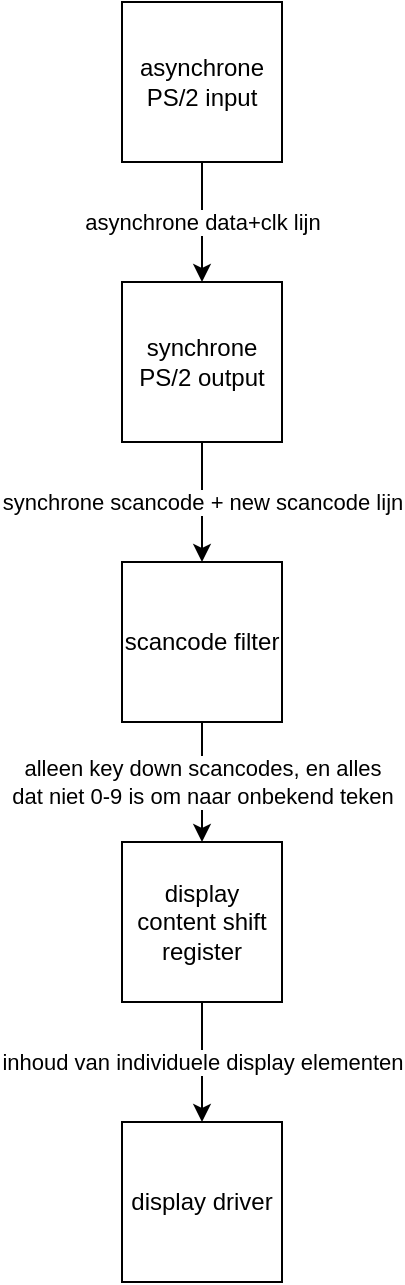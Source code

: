 <mxfile version="20.8.16" type="device"><diagram name="keyboard" id="wNgQwb9OnVU1JmxDM4HV"><mxGraphModel dx="1414" dy="867" grid="1" gridSize="10" guides="1" tooltips="1" connect="1" arrows="1" fold="1" page="1" pageScale="1" pageWidth="850" pageHeight="1100" math="0" shadow="0"><root><mxCell id="0"/><mxCell id="1" parent="0"/><mxCell id="4RS3RslXYBKDDoYzkaG2-6" value="asynchrone data+clk lijn" style="edgeStyle=orthogonalEdgeStyle;rounded=0;orthogonalLoop=1;jettySize=auto;html=1;" edge="1" parent="1" source="4RS3RslXYBKDDoYzkaG2-1" target="4RS3RslXYBKDDoYzkaG2-2"><mxGeometry relative="1" as="geometry"/></mxCell><mxCell id="4RS3RslXYBKDDoYzkaG2-1" value="asynchrone PS/2 input" style="rounded=0;whiteSpace=wrap;html=1;" vertex="1" parent="1"><mxGeometry x="80" width="80" height="80" as="geometry"/></mxCell><mxCell id="4RS3RslXYBKDDoYzkaG2-7" value="synchrone scancode + new scancode lijn" style="edgeStyle=orthogonalEdgeStyle;rounded=0;orthogonalLoop=1;jettySize=auto;html=1;" edge="1" parent="1" source="4RS3RslXYBKDDoYzkaG2-2" target="4RS3RslXYBKDDoYzkaG2-3"><mxGeometry relative="1" as="geometry"/></mxCell><mxCell id="4RS3RslXYBKDDoYzkaG2-2" value="synchrone PS/2 output" style="rounded=0;whiteSpace=wrap;html=1;" vertex="1" parent="1"><mxGeometry x="80" y="140" width="80" height="80" as="geometry"/></mxCell><mxCell id="4RS3RslXYBKDDoYzkaG2-8" value="alleen key down scancodes, en alles&lt;br&gt;dat niet 0-9 is om naar onbekend teken" style="edgeStyle=orthogonalEdgeStyle;rounded=0;orthogonalLoop=1;jettySize=auto;html=1;" edge="1" parent="1" source="4RS3RslXYBKDDoYzkaG2-3" target="4RS3RslXYBKDDoYzkaG2-4"><mxGeometry relative="1" as="geometry"/></mxCell><mxCell id="4RS3RslXYBKDDoYzkaG2-3" value="scancode filter" style="rounded=0;whiteSpace=wrap;html=1;" vertex="1" parent="1"><mxGeometry x="80" y="280" width="80" height="80" as="geometry"/></mxCell><mxCell id="4RS3RslXYBKDDoYzkaG2-9" value="inhoud van individuele display elementen" style="edgeStyle=orthogonalEdgeStyle;rounded=0;orthogonalLoop=1;jettySize=auto;html=1;" edge="1" parent="1" source="4RS3RslXYBKDDoYzkaG2-4" target="4RS3RslXYBKDDoYzkaG2-5"><mxGeometry relative="1" as="geometry"/></mxCell><mxCell id="4RS3RslXYBKDDoYzkaG2-4" value="display content shift register" style="rounded=0;whiteSpace=wrap;html=1;" vertex="1" parent="1"><mxGeometry x="80" y="420" width="80" height="80" as="geometry"/></mxCell><mxCell id="4RS3RslXYBKDDoYzkaG2-5" value="display driver" style="rounded=0;whiteSpace=wrap;html=1;" vertex="1" parent="1"><mxGeometry x="80" y="560" width="80" height="80" as="geometry"/></mxCell></root></mxGraphModel></diagram></mxfile>